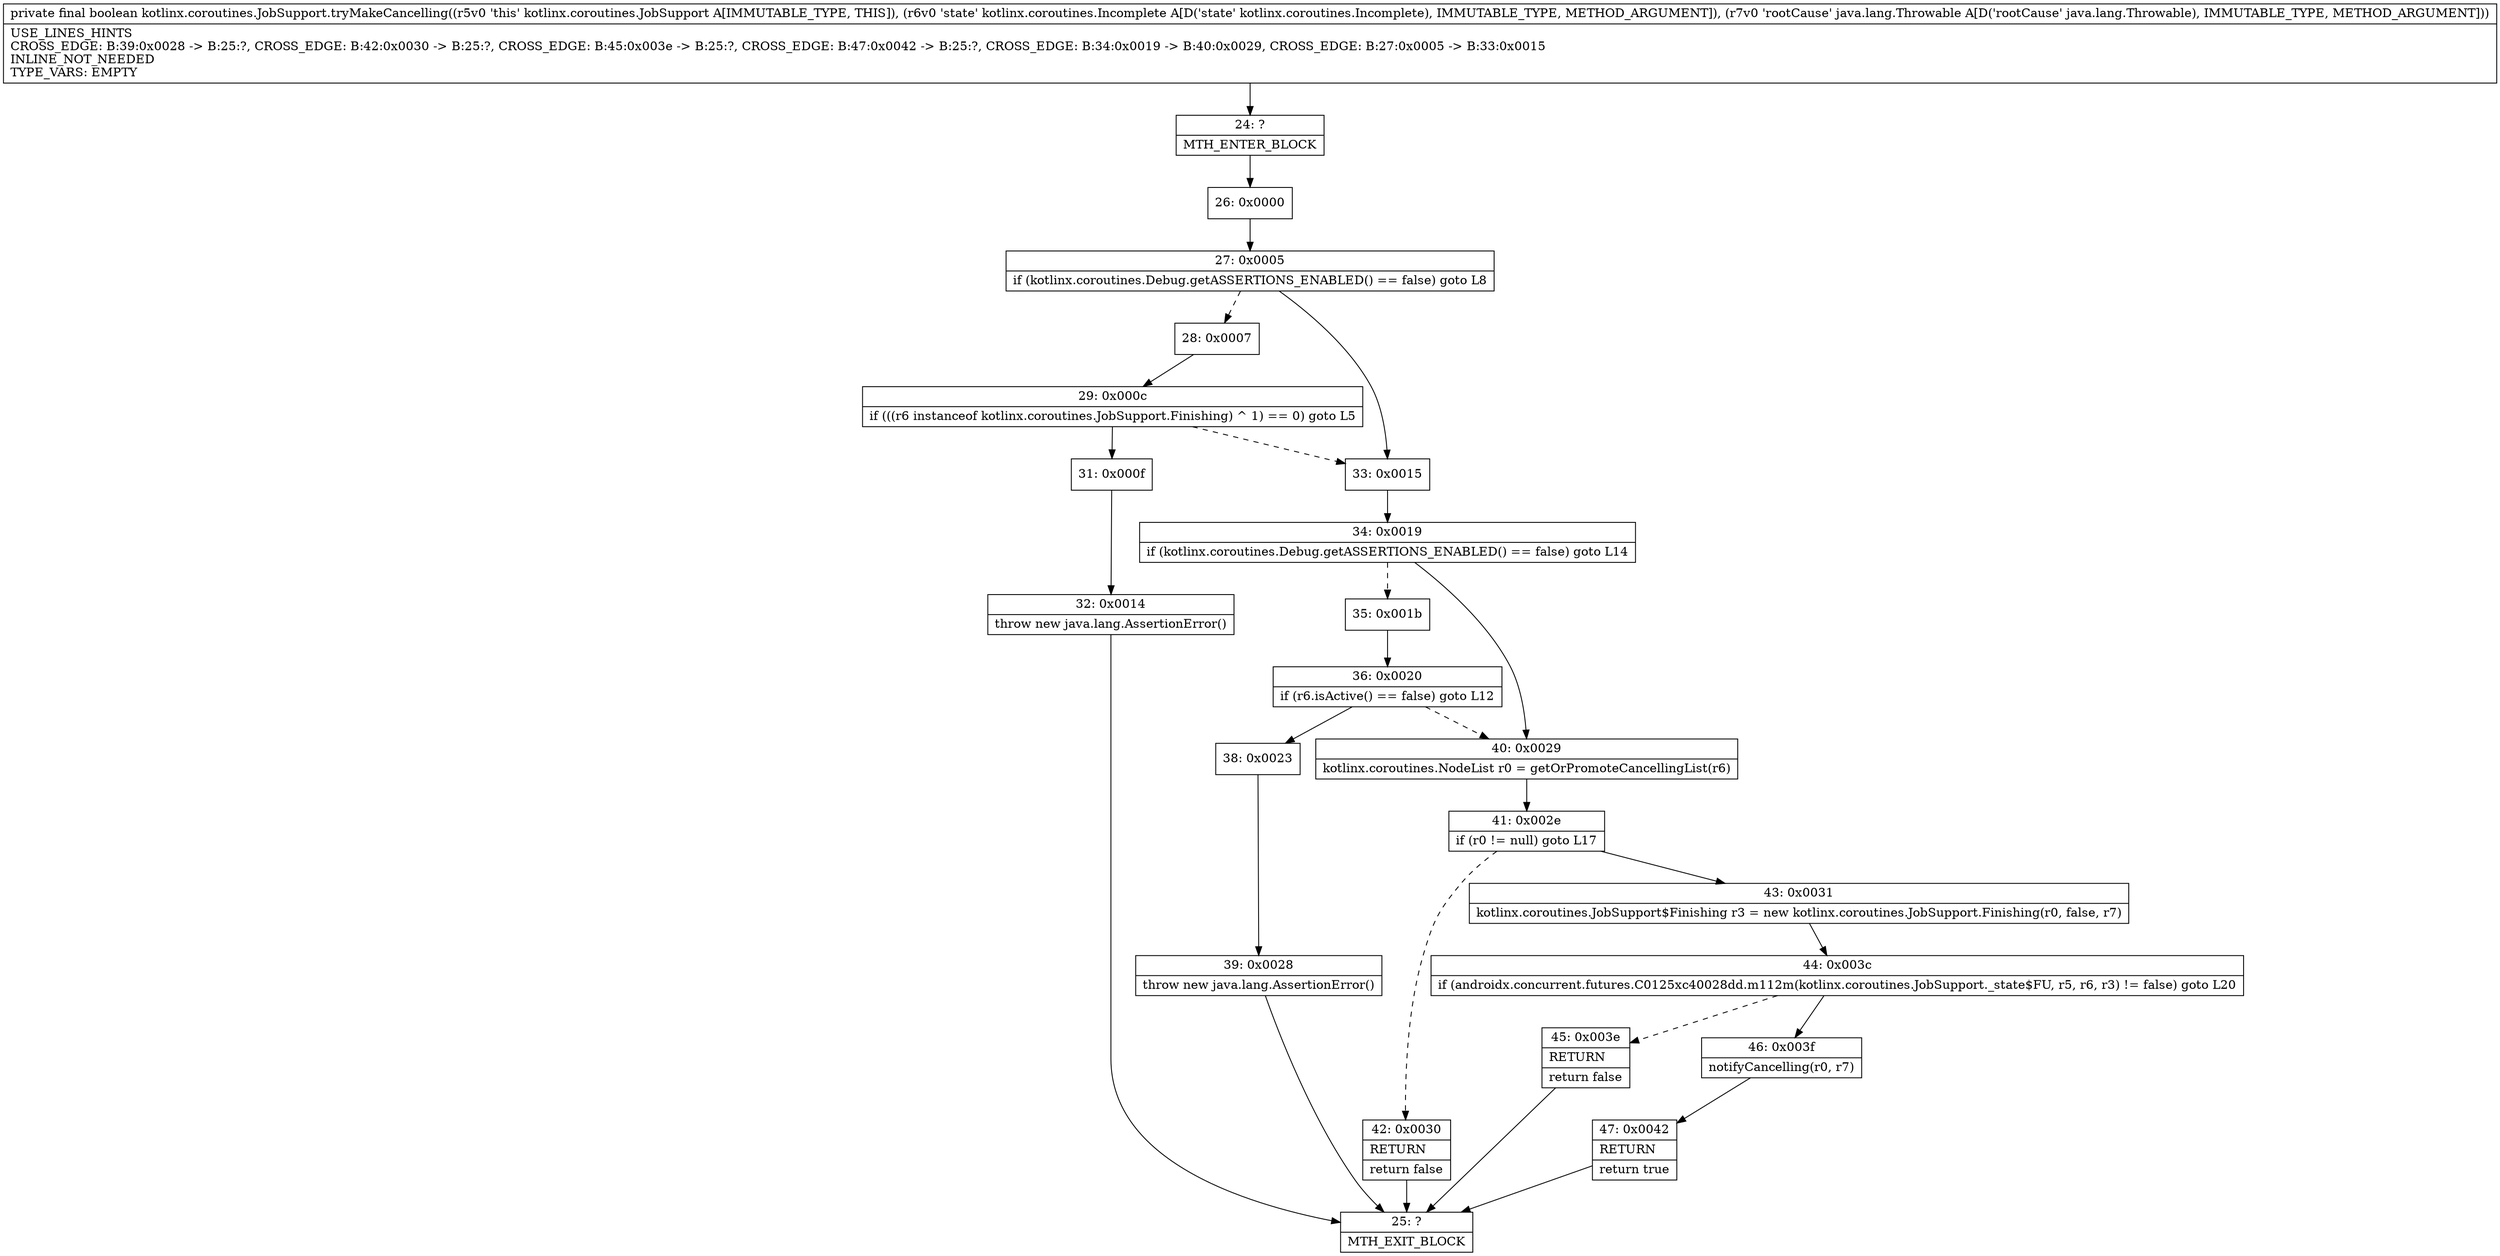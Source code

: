 digraph "CFG forkotlinx.coroutines.JobSupport.tryMakeCancelling(Lkotlinx\/coroutines\/Incomplete;Ljava\/lang\/Throwable;)Z" {
Node_24 [shape=record,label="{24\:\ ?|MTH_ENTER_BLOCK\l}"];
Node_26 [shape=record,label="{26\:\ 0x0000}"];
Node_27 [shape=record,label="{27\:\ 0x0005|if (kotlinx.coroutines.Debug.getASSERTIONS_ENABLED() == false) goto L8\l}"];
Node_28 [shape=record,label="{28\:\ 0x0007}"];
Node_29 [shape=record,label="{29\:\ 0x000c|if (((r6 instanceof kotlinx.coroutines.JobSupport.Finishing) ^ 1) == 0) goto L5\l}"];
Node_31 [shape=record,label="{31\:\ 0x000f}"];
Node_32 [shape=record,label="{32\:\ 0x0014|throw new java.lang.AssertionError()\l}"];
Node_25 [shape=record,label="{25\:\ ?|MTH_EXIT_BLOCK\l}"];
Node_33 [shape=record,label="{33\:\ 0x0015}"];
Node_34 [shape=record,label="{34\:\ 0x0019|if (kotlinx.coroutines.Debug.getASSERTIONS_ENABLED() == false) goto L14\l}"];
Node_35 [shape=record,label="{35\:\ 0x001b}"];
Node_36 [shape=record,label="{36\:\ 0x0020|if (r6.isActive() == false) goto L12\l}"];
Node_38 [shape=record,label="{38\:\ 0x0023}"];
Node_39 [shape=record,label="{39\:\ 0x0028|throw new java.lang.AssertionError()\l}"];
Node_40 [shape=record,label="{40\:\ 0x0029|kotlinx.coroutines.NodeList r0 = getOrPromoteCancellingList(r6)\l}"];
Node_41 [shape=record,label="{41\:\ 0x002e|if (r0 != null) goto L17\l}"];
Node_42 [shape=record,label="{42\:\ 0x0030|RETURN\l|return false\l}"];
Node_43 [shape=record,label="{43\:\ 0x0031|kotlinx.coroutines.JobSupport$Finishing r3 = new kotlinx.coroutines.JobSupport.Finishing(r0, false, r7)\l}"];
Node_44 [shape=record,label="{44\:\ 0x003c|if (androidx.concurrent.futures.C0125xc40028dd.m112m(kotlinx.coroutines.JobSupport._state$FU, r5, r6, r3) != false) goto L20\l}"];
Node_45 [shape=record,label="{45\:\ 0x003e|RETURN\l|return false\l}"];
Node_46 [shape=record,label="{46\:\ 0x003f|notifyCancelling(r0, r7)\l}"];
Node_47 [shape=record,label="{47\:\ 0x0042|RETURN\l|return true\l}"];
MethodNode[shape=record,label="{private final boolean kotlinx.coroutines.JobSupport.tryMakeCancelling((r5v0 'this' kotlinx.coroutines.JobSupport A[IMMUTABLE_TYPE, THIS]), (r6v0 'state' kotlinx.coroutines.Incomplete A[D('state' kotlinx.coroutines.Incomplete), IMMUTABLE_TYPE, METHOD_ARGUMENT]), (r7v0 'rootCause' java.lang.Throwable A[D('rootCause' java.lang.Throwable), IMMUTABLE_TYPE, METHOD_ARGUMENT]))  | USE_LINES_HINTS\lCROSS_EDGE: B:39:0x0028 \-\> B:25:?, CROSS_EDGE: B:42:0x0030 \-\> B:25:?, CROSS_EDGE: B:45:0x003e \-\> B:25:?, CROSS_EDGE: B:47:0x0042 \-\> B:25:?, CROSS_EDGE: B:34:0x0019 \-\> B:40:0x0029, CROSS_EDGE: B:27:0x0005 \-\> B:33:0x0015\lINLINE_NOT_NEEDED\lTYPE_VARS: EMPTY\l}"];
MethodNode -> Node_24;Node_24 -> Node_26;
Node_26 -> Node_27;
Node_27 -> Node_28[style=dashed];
Node_27 -> Node_33;
Node_28 -> Node_29;
Node_29 -> Node_31;
Node_29 -> Node_33[style=dashed];
Node_31 -> Node_32;
Node_32 -> Node_25;
Node_33 -> Node_34;
Node_34 -> Node_35[style=dashed];
Node_34 -> Node_40;
Node_35 -> Node_36;
Node_36 -> Node_38;
Node_36 -> Node_40[style=dashed];
Node_38 -> Node_39;
Node_39 -> Node_25;
Node_40 -> Node_41;
Node_41 -> Node_42[style=dashed];
Node_41 -> Node_43;
Node_42 -> Node_25;
Node_43 -> Node_44;
Node_44 -> Node_45[style=dashed];
Node_44 -> Node_46;
Node_45 -> Node_25;
Node_46 -> Node_47;
Node_47 -> Node_25;
}

